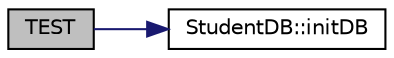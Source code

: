 digraph "TEST"
{
  edge [fontname="Helvetica",fontsize="10",labelfontname="Helvetica",labelfontsize="10"];
  node [fontname="Helvetica",fontsize="10",shape=record];
  rankdir="LR";
  Node1 [label="TEST",height=0.2,width=0.4,color="black", fillcolor="grey75", style="filled", fontcolor="black"];
  Node1 -> Node2 [color="midnightblue",fontsize="10",style="solid"];
  Node2 [label="StudentDB::initDB",height=0.2,width=0.4,color="black", fillcolor="white", style="filled",URL="$class_student_d_b.html#a28b1fc4c78fa28c401cf823d20203870",tooltip="Initialise the list of students in the database. "];
}
